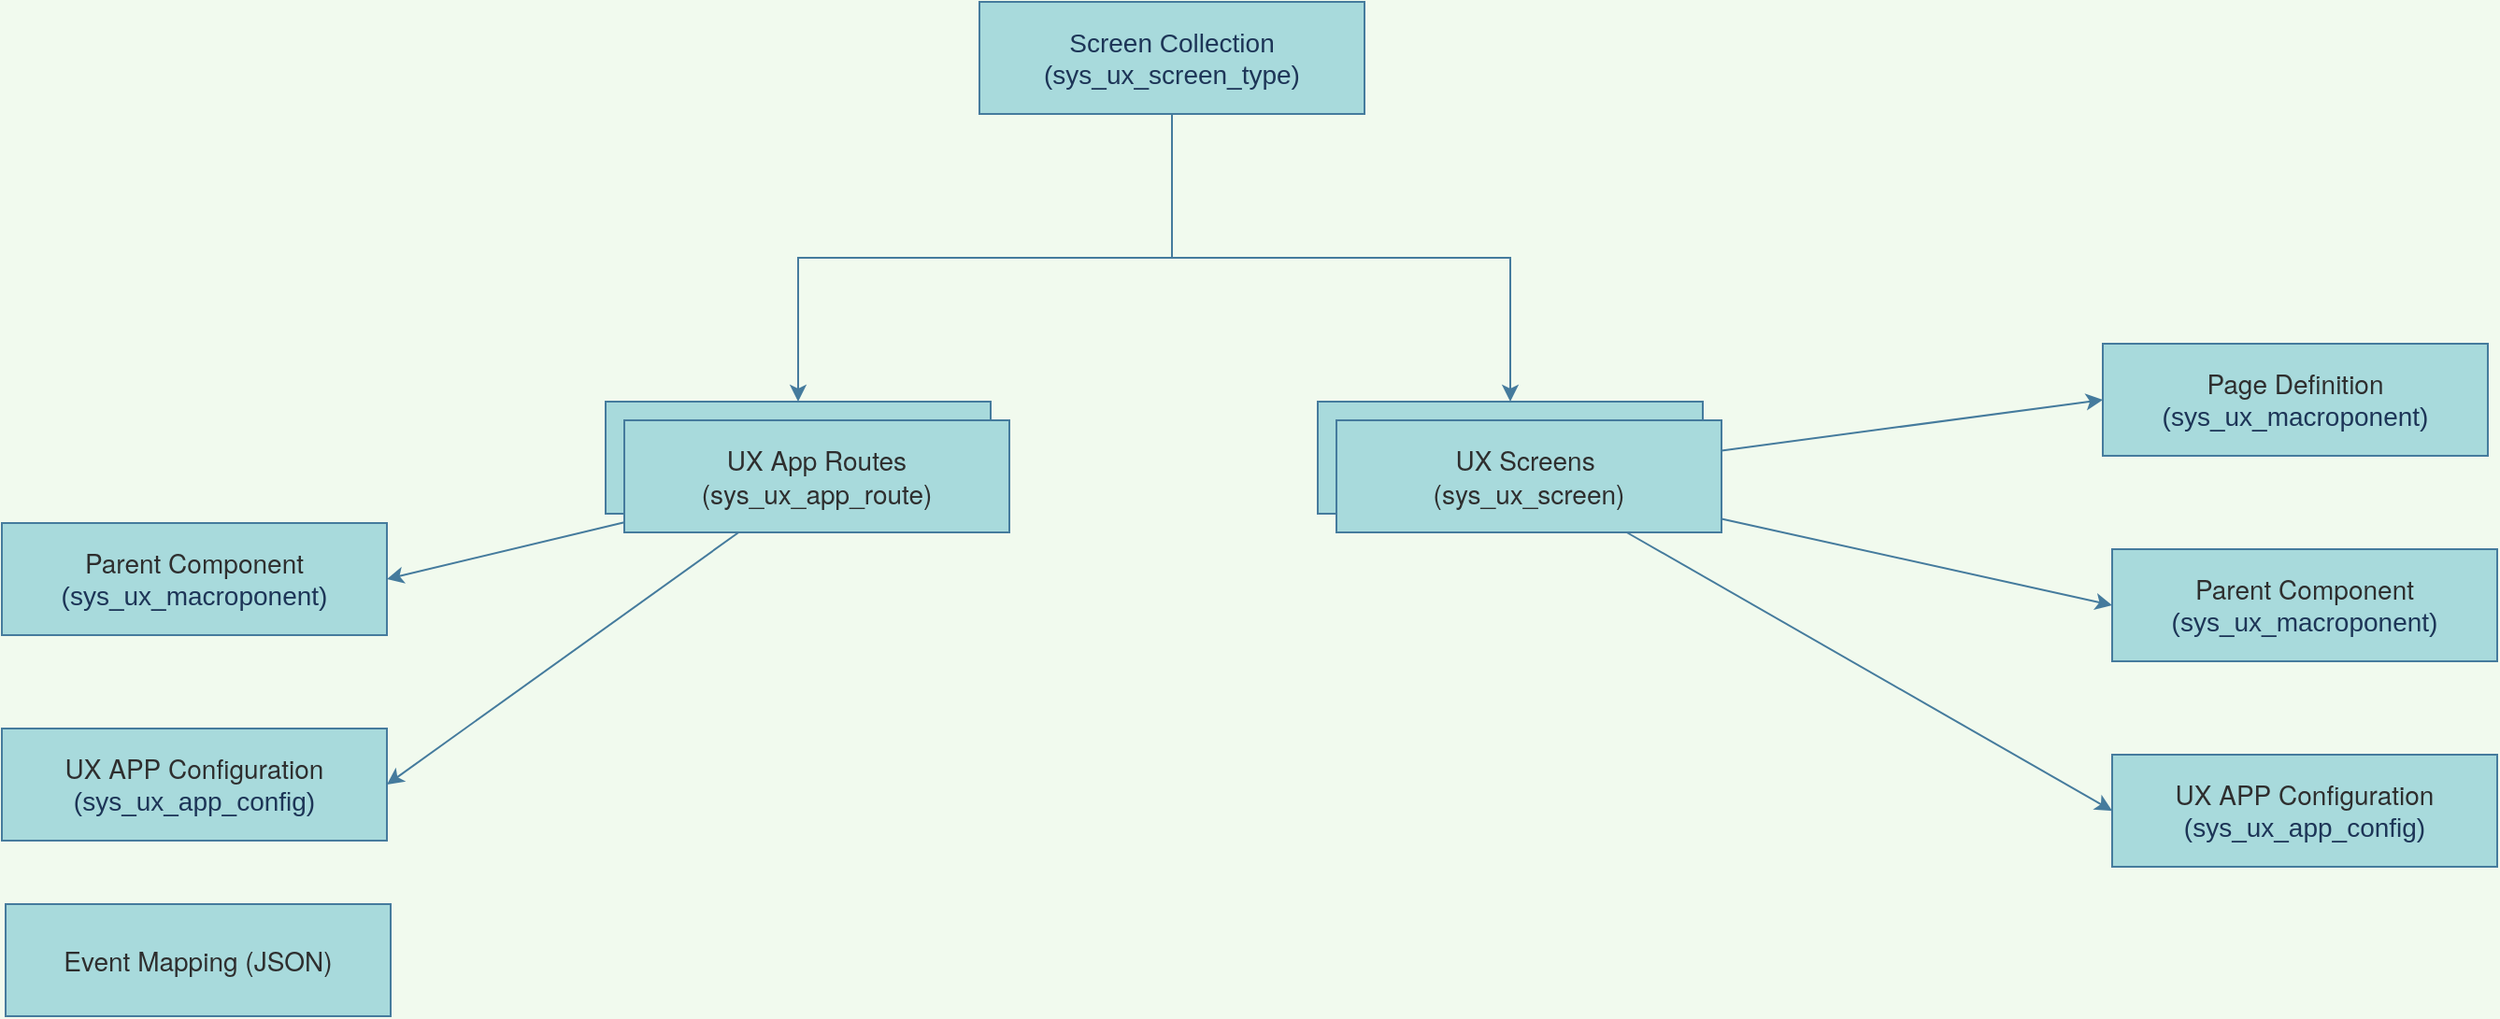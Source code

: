 <mxfile version="20.2.3" type="github">
  <diagram id="p-5o30kphs4qXjMBL4sr" name="Page-1">
    <mxGraphModel dx="2439" dy="874" grid="0" gridSize="10" guides="1" tooltips="1" connect="1" arrows="1" fold="1" page="0" pageScale="1" pageWidth="827" pageHeight="1169" background="#F1FAEE" math="0" shadow="0">
      <root>
        <mxCell id="0" />
        <mxCell id="1" parent="0" />
        <mxCell id="ZbEINIDrhas96IdCA4no-5" style="edgeStyle=orthogonalEdgeStyle;rounded=0;orthogonalLoop=1;jettySize=auto;html=1;fontSize=14;fontColor=#1D3557;strokeColor=#457B9D;fillColor=#A8DADC;" edge="1" parent="1" source="ZbEINIDrhas96IdCA4no-2" target="ZbEINIDrhas96IdCA4no-3">
          <mxGeometry relative="1" as="geometry" />
        </mxCell>
        <mxCell id="ZbEINIDrhas96IdCA4no-6" style="edgeStyle=orthogonalEdgeStyle;rounded=0;orthogonalLoop=1;jettySize=auto;html=1;fontSize=14;fontColor=#1D3557;strokeColor=#457B9D;fillColor=#A8DADC;" edge="1" parent="1" source="ZbEINIDrhas96IdCA4no-2" target="ZbEINIDrhas96IdCA4no-4">
          <mxGeometry relative="1" as="geometry" />
        </mxCell>
        <mxCell id="ZbEINIDrhas96IdCA4no-2" value="Screen Collection&lt;br style=&quot;font-size: 14px;&quot;&gt;(sys_ux_screen_type)" style="rounded=0;whiteSpace=wrap;html=1;fontColor=#1D3557;strokeColor=#457B9D;fillColor=#A8DADC;fontSize=14;" vertex="1" parent="1">
          <mxGeometry x="-137" y="24" width="206" height="60" as="geometry" />
        </mxCell>
        <mxCell id="ZbEINIDrhas96IdCA4no-3" value="&lt;span style=&quot;text-align: start; font-size: 14px;&quot;&gt;&lt;font face=&quot;SourceSansPro, Helvetica Neue, Arial&quot; color=&quot;#2e2e2e&quot; style=&quot;font-size: 14px;&quot;&gt;&lt;span style=&quot;font-size: 14px;&quot;&gt;UX&amp;nbsp;App&amp;nbsp;Routes&lt;/span&gt;&lt;/font&gt;&lt;br style=&quot;font-size: 14px;&quot;&gt;&lt;font face=&quot;SourceSansPro, Helvetica Neue, Arial&quot; color=&quot;#2e2e2e&quot; style=&quot;font-size: 14px;&quot;&gt;&lt;span style=&quot;font-size: 14px;&quot;&gt;(sys_ux_app_route&lt;/span&gt;&lt;/font&gt;&lt;font face=&quot;SourceSansPro, Helvetica Neue, Arial&quot; color=&quot;#2e2e2e&quot; style=&quot;font-size: 14px;&quot;&gt;&lt;span style=&quot;font-size: 14px;&quot;&gt;)&lt;/span&gt;&lt;/font&gt;&lt;br style=&quot;font-size: 14px;&quot;&gt;&lt;/span&gt;" style="rounded=0;whiteSpace=wrap;html=1;fontColor=#1D3557;strokeColor=#457B9D;fillColor=#A8DADC;fontSize=14;" vertex="1" parent="1">
          <mxGeometry x="-337" y="238" width="206" height="60" as="geometry" />
        </mxCell>
        <mxCell id="ZbEINIDrhas96IdCA4no-4" value="&lt;span style=&quot;text-align: start; font-size: 14px;&quot;&gt;&lt;font face=&quot;SourceSansPro, Helvetica Neue, Arial&quot; color=&quot;#2e2e2e&quot; style=&quot;font-size: 14px;&quot;&gt;&lt;span style=&quot;font-size: 14px;&quot;&gt;UX&amp;nbsp;Screens&amp;nbsp;&lt;/span&gt;&lt;/font&gt;&lt;br style=&quot;font-size: 14px;&quot;&gt;&lt;font face=&quot;SourceSansPro, Helvetica Neue, Arial&quot; color=&quot;#2e2e2e&quot; style=&quot;font-size: 14px;&quot;&gt;&lt;span style=&quot;font-size: 14px;&quot;&gt;(sys_ux_screen)&lt;/span&gt;&lt;/font&gt;&lt;br style=&quot;font-size: 14px;&quot;&gt;&lt;/span&gt;" style="rounded=0;whiteSpace=wrap;html=1;fontColor=#1D3557;strokeColor=#457B9D;fillColor=#A8DADC;fontSize=14;" vertex="1" parent="1">
          <mxGeometry x="44" y="238" width="206" height="60" as="geometry" />
        </mxCell>
        <mxCell id="ZbEINIDrhas96IdCA4no-18" style="edgeStyle=none;rounded=0;orthogonalLoop=1;jettySize=auto;html=1;entryX=1;entryY=0.5;entryDx=0;entryDy=0;fontSize=14;fontColor=#1D3557;strokeColor=#457B9D;fillColor=#A8DADC;" edge="1" parent="1" source="ZbEINIDrhas96IdCA4no-7" target="ZbEINIDrhas96IdCA4no-17">
          <mxGeometry relative="1" as="geometry" />
        </mxCell>
        <mxCell id="ZbEINIDrhas96IdCA4no-19" style="edgeStyle=none;rounded=0;orthogonalLoop=1;jettySize=auto;html=1;entryX=1;entryY=0.5;entryDx=0;entryDy=0;fontSize=14;fontColor=#1D3557;strokeColor=#457B9D;fillColor=#A8DADC;" edge="1" parent="1" source="ZbEINIDrhas96IdCA4no-7" target="ZbEINIDrhas96IdCA4no-15">
          <mxGeometry relative="1" as="geometry" />
        </mxCell>
        <mxCell id="ZbEINIDrhas96IdCA4no-7" value="&lt;span style=&quot;text-align: start; font-size: 14px;&quot;&gt;&lt;font face=&quot;SourceSansPro, Helvetica Neue, Arial&quot; color=&quot;#2e2e2e&quot; style=&quot;font-size: 14px;&quot;&gt;&lt;span style=&quot;font-size: 14px;&quot;&gt;UX&amp;nbsp;App&amp;nbsp;Routes&lt;/span&gt;&lt;/font&gt;&lt;br style=&quot;font-size: 14px;&quot;&gt;&lt;font face=&quot;SourceSansPro, Helvetica Neue, Arial&quot; color=&quot;#2e2e2e&quot; style=&quot;font-size: 14px;&quot;&gt;&lt;span style=&quot;font-size: 14px;&quot;&gt;(sys_ux_app_route&lt;/span&gt;&lt;/font&gt;&lt;font face=&quot;SourceSansPro, Helvetica Neue, Arial&quot; color=&quot;#2e2e2e&quot; style=&quot;font-size: 14px;&quot;&gt;&lt;span style=&quot;font-size: 14px;&quot;&gt;)&lt;/span&gt;&lt;/font&gt;&lt;br style=&quot;font-size: 14px;&quot;&gt;&lt;/span&gt;" style="rounded=0;whiteSpace=wrap;html=1;fontColor=#1D3557;strokeColor=#457B9D;fillColor=#A8DADC;fontSize=14;" vertex="1" parent="1">
          <mxGeometry x="-327" y="248" width="206" height="60" as="geometry" />
        </mxCell>
        <mxCell id="ZbEINIDrhas96IdCA4no-10" style="rounded=0;orthogonalLoop=1;jettySize=auto;html=1;fontSize=14;fontColor=#1D3557;strokeColor=#457B9D;fillColor=#A8DADC;entryX=0;entryY=0.5;entryDx=0;entryDy=0;" edge="1" parent="1" source="ZbEINIDrhas96IdCA4no-8" target="ZbEINIDrhas96IdCA4no-9">
          <mxGeometry relative="1" as="geometry" />
        </mxCell>
        <mxCell id="ZbEINIDrhas96IdCA4no-13" style="edgeStyle=none;rounded=0;orthogonalLoop=1;jettySize=auto;html=1;entryX=0;entryY=0.5;entryDx=0;entryDy=0;fontSize=14;fontColor=#1D3557;strokeColor=#457B9D;fillColor=#A8DADC;" edge="1" parent="1" source="ZbEINIDrhas96IdCA4no-8" target="ZbEINIDrhas96IdCA4no-12">
          <mxGeometry relative="1" as="geometry" />
        </mxCell>
        <mxCell id="ZbEINIDrhas96IdCA4no-14" style="edgeStyle=none;rounded=0;orthogonalLoop=1;jettySize=auto;html=1;entryX=0;entryY=0.5;entryDx=0;entryDy=0;fontSize=14;fontColor=#1D3557;strokeColor=#457B9D;fillColor=#A8DADC;" edge="1" parent="1" source="ZbEINIDrhas96IdCA4no-8" target="ZbEINIDrhas96IdCA4no-11">
          <mxGeometry relative="1" as="geometry" />
        </mxCell>
        <mxCell id="ZbEINIDrhas96IdCA4no-8" value="&lt;span style=&quot;text-align: start; font-size: 14px;&quot;&gt;&lt;font face=&quot;SourceSansPro, Helvetica Neue, Arial&quot; color=&quot;#2e2e2e&quot; style=&quot;font-size: 14px;&quot;&gt;&lt;span style=&quot;font-size: 14px;&quot;&gt;UX&amp;nbsp;Screens&amp;nbsp;&lt;/span&gt;&lt;/font&gt;&lt;br style=&quot;font-size: 14px;&quot;&gt;&lt;font face=&quot;SourceSansPro, Helvetica Neue, Arial&quot; color=&quot;#2e2e2e&quot; style=&quot;font-size: 14px;&quot;&gt;&lt;span style=&quot;font-size: 14px;&quot;&gt;(sys_ux_screen)&lt;/span&gt;&lt;/font&gt;&lt;br style=&quot;font-size: 14px;&quot;&gt;&lt;/span&gt;" style="rounded=0;whiteSpace=wrap;html=1;fontColor=#1D3557;strokeColor=#457B9D;fillColor=#A8DADC;fontSize=14;" vertex="1" parent="1">
          <mxGeometry x="54" y="248" width="206" height="60" as="geometry" />
        </mxCell>
        <mxCell id="ZbEINIDrhas96IdCA4no-9" value="&lt;span style=&quot;text-align: start; font-size: 14px;&quot;&gt;&lt;font style=&quot;font-size: 14px;&quot; face=&quot;SourceSansPro, Helvetica Neue, Arial&quot; color=&quot;#2e2e2e&quot;&gt;UX APP Configuration&lt;br style=&quot;font-size: 14px;&quot;&gt;&lt;/font&gt;(sys_ux_app_config)&lt;br style=&quot;font-size: 14px;&quot;&gt;&lt;/span&gt;" style="rounded=0;whiteSpace=wrap;html=1;fontColor=#1D3557;strokeColor=#457B9D;fillColor=#A8DADC;fontSize=14;" vertex="1" parent="1">
          <mxGeometry x="469" y="427" width="206" height="60" as="geometry" />
        </mxCell>
        <mxCell id="ZbEINIDrhas96IdCA4no-11" value="&lt;span style=&quot;text-align: start;&quot;&gt;&lt;font style=&quot;font-size: 14px;&quot; face=&quot;SourceSansPro, Helvetica Neue, Arial&quot; color=&quot;#2e2e2e&quot;&gt;Page Definition&lt;br&gt;&lt;/font&gt;(sys_ux_macroponent)&lt;br style=&quot;font-size: 14px;&quot;&gt;&lt;/span&gt;" style="rounded=0;whiteSpace=wrap;html=1;fontColor=#1D3557;strokeColor=#457B9D;fillColor=#A8DADC;fontSize=14;" vertex="1" parent="1">
          <mxGeometry x="464" y="207" width="206" height="60" as="geometry" />
        </mxCell>
        <mxCell id="ZbEINIDrhas96IdCA4no-12" value="&lt;span style=&quot;text-align: start;&quot;&gt;&lt;font style=&quot;font-size: 14px;&quot; face=&quot;SourceSansPro, Helvetica Neue, Arial&quot; color=&quot;#2e2e2e&quot;&gt;Parent Component&lt;br&gt;&lt;/font&gt;(sys_ux_macroponent)&lt;br style=&quot;font-size: 14px;&quot;&gt;&lt;/span&gt;" style="rounded=0;whiteSpace=wrap;html=1;fontColor=#1D3557;strokeColor=#457B9D;fillColor=#A8DADC;fontSize=14;" vertex="1" parent="1">
          <mxGeometry x="469" y="317" width="206" height="60" as="geometry" />
        </mxCell>
        <mxCell id="ZbEINIDrhas96IdCA4no-15" value="&lt;span style=&quot;text-align: start; font-size: 14px;&quot;&gt;&lt;font style=&quot;font-size: 14px;&quot; face=&quot;SourceSansPro, Helvetica Neue, Arial&quot; color=&quot;#2e2e2e&quot;&gt;UX APP Configuration&lt;br style=&quot;font-size: 14px;&quot;&gt;&lt;/font&gt;(sys_ux_app_config)&lt;br style=&quot;font-size: 14px;&quot;&gt;&lt;/span&gt;" style="rounded=0;whiteSpace=wrap;html=1;fontColor=#1D3557;strokeColor=#457B9D;fillColor=#A8DADC;fontSize=14;" vertex="1" parent="1">
          <mxGeometry x="-660" y="413" width="206" height="60" as="geometry" />
        </mxCell>
        <mxCell id="ZbEINIDrhas96IdCA4no-17" value="&lt;span style=&quot;text-align: start;&quot;&gt;&lt;font style=&quot;font-size: 14px;&quot; face=&quot;SourceSansPro, Helvetica Neue, Arial&quot; color=&quot;#2e2e2e&quot;&gt;Parent Component&lt;br&gt;&lt;/font&gt;(sys_ux_macroponent)&lt;br style=&quot;font-size: 14px;&quot;&gt;&lt;/span&gt;" style="rounded=0;whiteSpace=wrap;html=1;fontColor=#1D3557;strokeColor=#457B9D;fillColor=#A8DADC;fontSize=14;" vertex="1" parent="1">
          <mxGeometry x="-660" y="303" width="206" height="60" as="geometry" />
        </mxCell>
        <mxCell id="ZbEINIDrhas96IdCA4no-20" value="&lt;span style=&quot;text-align: start; font-size: 14px;&quot;&gt;&lt;font face=&quot;SourceSansPro, Helvetica Neue, Arial&quot; color=&quot;#2e2e2e&quot;&gt;Event Mapping (JSON)&lt;/font&gt;&lt;br style=&quot;font-size: 14px;&quot;&gt;&lt;/span&gt;" style="rounded=0;whiteSpace=wrap;html=1;fontColor=#1D3557;strokeColor=#457B9D;fillColor=#A8DADC;fontSize=14;" vertex="1" parent="1">
          <mxGeometry x="-658" y="507" width="206" height="60" as="geometry" />
        </mxCell>
      </root>
    </mxGraphModel>
  </diagram>
</mxfile>
